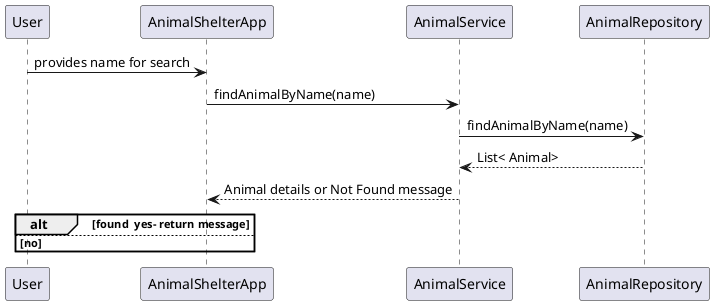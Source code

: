 |@startuml

@startuml

User -> AnimalShelterApp : provides name for search
AnimalShelterApp -> AnimalService : findAnimalByName(name)
AnimalService -> AnimalRepository : findAnimalByName(name)
AnimalService <-- AnimalRepository :List< Animal>
AnimalShelterApp <-- AnimalService : Animal details or Not Found message
alt found  yes- return message
else  no
end
@enduml















